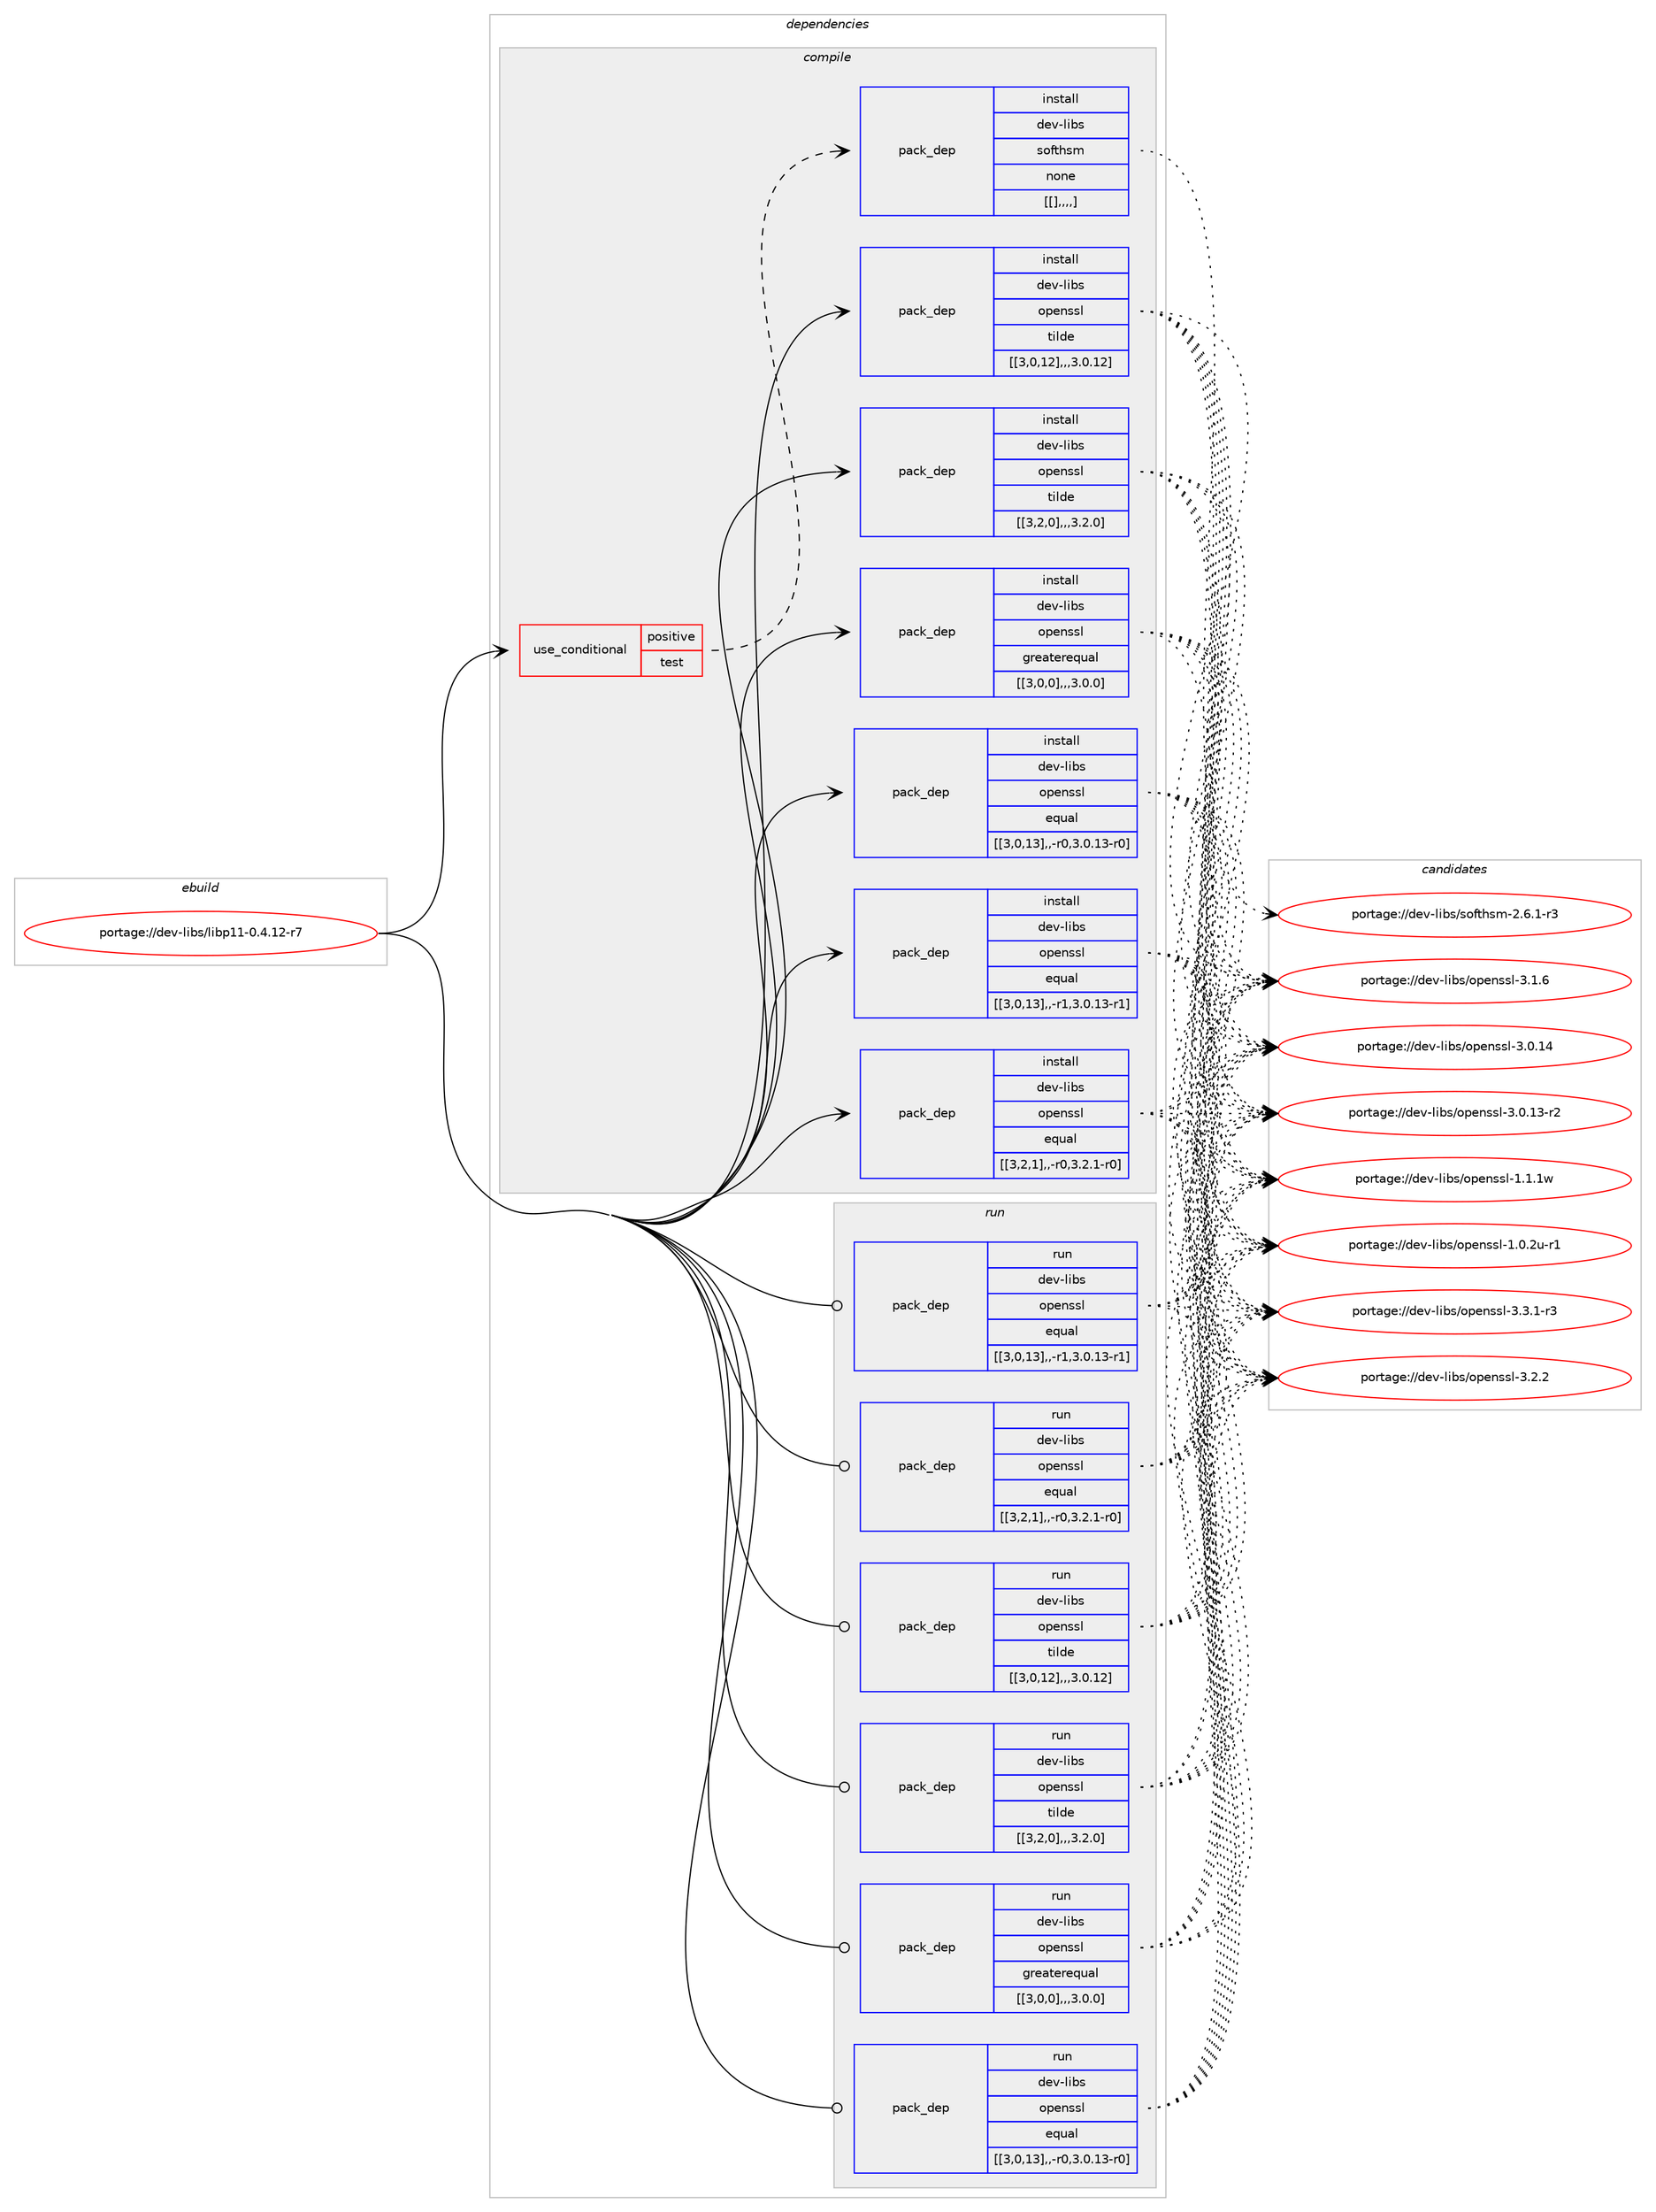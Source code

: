 digraph prolog {

# *************
# Graph options
# *************

newrank=true;
concentrate=true;
compound=true;
graph [rankdir=LR,fontname=Helvetica,fontsize=10,ranksep=1.5];#, ranksep=2.5, nodesep=0.2];
edge  [arrowhead=vee];
node  [fontname=Helvetica,fontsize=10];

# **********
# The ebuild
# **********

subgraph cluster_leftcol {
color=gray;
label=<<i>ebuild</i>>;
id [label="portage://dev-libs/libp11-0.4.12-r7", color=red, width=4, href="../dev-libs/libp11-0.4.12-r7.svg"];
}

# ****************
# The dependencies
# ****************

subgraph cluster_midcol {
color=gray;
label=<<i>dependencies</i>>;
subgraph cluster_compile {
fillcolor="#eeeeee";
style=filled;
label=<<i>compile</i>>;
subgraph cond27474 {
dependency111552 [label=<<TABLE BORDER="0" CELLBORDER="1" CELLSPACING="0" CELLPADDING="4"><TR><TD ROWSPAN="3" CELLPADDING="10">use_conditional</TD></TR><TR><TD>positive</TD></TR><TR><TD>test</TD></TR></TABLE>>, shape=none, color=red];
subgraph pack82914 {
dependency111553 [label=<<TABLE BORDER="0" CELLBORDER="1" CELLSPACING="0" CELLPADDING="4" WIDTH="220"><TR><TD ROWSPAN="6" CELLPADDING="30">pack_dep</TD></TR><TR><TD WIDTH="110">install</TD></TR><TR><TD>dev-libs</TD></TR><TR><TD>softhsm</TD></TR><TR><TD>none</TD></TR><TR><TD>[[],,,,]</TD></TR></TABLE>>, shape=none, color=blue];
}
dependency111552:e -> dependency111553:w [weight=20,style="dashed",arrowhead="vee"];
}
id:e -> dependency111552:w [weight=20,style="solid",arrowhead="vee"];
subgraph pack82915 {
dependency111554 [label=<<TABLE BORDER="0" CELLBORDER="1" CELLSPACING="0" CELLPADDING="4" WIDTH="220"><TR><TD ROWSPAN="6" CELLPADDING="30">pack_dep</TD></TR><TR><TD WIDTH="110">install</TD></TR><TR><TD>dev-libs</TD></TR><TR><TD>openssl</TD></TR><TR><TD>greaterequal</TD></TR><TR><TD>[[3,0,0],,,3.0.0]</TD></TR></TABLE>>, shape=none, color=blue];
}
id:e -> dependency111554:w [weight=20,style="solid",arrowhead="vee"];
subgraph pack82916 {
dependency111555 [label=<<TABLE BORDER="0" CELLBORDER="1" CELLSPACING="0" CELLPADDING="4" WIDTH="220"><TR><TD ROWSPAN="6" CELLPADDING="30">pack_dep</TD></TR><TR><TD WIDTH="110">install</TD></TR><TR><TD>dev-libs</TD></TR><TR><TD>openssl</TD></TR><TR><TD>equal</TD></TR><TR><TD>[[3,0,13],,-r0,3.0.13-r0]</TD></TR></TABLE>>, shape=none, color=blue];
}
id:e -> dependency111555:w [weight=20,style="solid",arrowhead="vee"];
subgraph pack82917 {
dependency111556 [label=<<TABLE BORDER="0" CELLBORDER="1" CELLSPACING="0" CELLPADDING="4" WIDTH="220"><TR><TD ROWSPAN="6" CELLPADDING="30">pack_dep</TD></TR><TR><TD WIDTH="110">install</TD></TR><TR><TD>dev-libs</TD></TR><TR><TD>openssl</TD></TR><TR><TD>equal</TD></TR><TR><TD>[[3,0,13],,-r1,3.0.13-r1]</TD></TR></TABLE>>, shape=none, color=blue];
}
id:e -> dependency111556:w [weight=20,style="solid",arrowhead="vee"];
subgraph pack82918 {
dependency111557 [label=<<TABLE BORDER="0" CELLBORDER="1" CELLSPACING="0" CELLPADDING="4" WIDTH="220"><TR><TD ROWSPAN="6" CELLPADDING="30">pack_dep</TD></TR><TR><TD WIDTH="110">install</TD></TR><TR><TD>dev-libs</TD></TR><TR><TD>openssl</TD></TR><TR><TD>equal</TD></TR><TR><TD>[[3,2,1],,-r0,3.2.1-r0]</TD></TR></TABLE>>, shape=none, color=blue];
}
id:e -> dependency111557:w [weight=20,style="solid",arrowhead="vee"];
subgraph pack82919 {
dependency111558 [label=<<TABLE BORDER="0" CELLBORDER="1" CELLSPACING="0" CELLPADDING="4" WIDTH="220"><TR><TD ROWSPAN="6" CELLPADDING="30">pack_dep</TD></TR><TR><TD WIDTH="110">install</TD></TR><TR><TD>dev-libs</TD></TR><TR><TD>openssl</TD></TR><TR><TD>tilde</TD></TR><TR><TD>[[3,0,12],,,3.0.12]</TD></TR></TABLE>>, shape=none, color=blue];
}
id:e -> dependency111558:w [weight=20,style="solid",arrowhead="vee"];
subgraph pack82920 {
dependency111559 [label=<<TABLE BORDER="0" CELLBORDER="1" CELLSPACING="0" CELLPADDING="4" WIDTH="220"><TR><TD ROWSPAN="6" CELLPADDING="30">pack_dep</TD></TR><TR><TD WIDTH="110">install</TD></TR><TR><TD>dev-libs</TD></TR><TR><TD>openssl</TD></TR><TR><TD>tilde</TD></TR><TR><TD>[[3,2,0],,,3.2.0]</TD></TR></TABLE>>, shape=none, color=blue];
}
id:e -> dependency111559:w [weight=20,style="solid",arrowhead="vee"];
}
subgraph cluster_compileandrun {
fillcolor="#eeeeee";
style=filled;
label=<<i>compile and run</i>>;
}
subgraph cluster_run {
fillcolor="#eeeeee";
style=filled;
label=<<i>run</i>>;
subgraph pack82921 {
dependency111560 [label=<<TABLE BORDER="0" CELLBORDER="1" CELLSPACING="0" CELLPADDING="4" WIDTH="220"><TR><TD ROWSPAN="6" CELLPADDING="30">pack_dep</TD></TR><TR><TD WIDTH="110">run</TD></TR><TR><TD>dev-libs</TD></TR><TR><TD>openssl</TD></TR><TR><TD>greaterequal</TD></TR><TR><TD>[[3,0,0],,,3.0.0]</TD></TR></TABLE>>, shape=none, color=blue];
}
id:e -> dependency111560:w [weight=20,style="solid",arrowhead="odot"];
subgraph pack82922 {
dependency111561 [label=<<TABLE BORDER="0" CELLBORDER="1" CELLSPACING="0" CELLPADDING="4" WIDTH="220"><TR><TD ROWSPAN="6" CELLPADDING="30">pack_dep</TD></TR><TR><TD WIDTH="110">run</TD></TR><TR><TD>dev-libs</TD></TR><TR><TD>openssl</TD></TR><TR><TD>equal</TD></TR><TR><TD>[[3,0,13],,-r0,3.0.13-r0]</TD></TR></TABLE>>, shape=none, color=blue];
}
id:e -> dependency111561:w [weight=20,style="solid",arrowhead="odot"];
subgraph pack82923 {
dependency111562 [label=<<TABLE BORDER="0" CELLBORDER="1" CELLSPACING="0" CELLPADDING="4" WIDTH="220"><TR><TD ROWSPAN="6" CELLPADDING="30">pack_dep</TD></TR><TR><TD WIDTH="110">run</TD></TR><TR><TD>dev-libs</TD></TR><TR><TD>openssl</TD></TR><TR><TD>equal</TD></TR><TR><TD>[[3,0,13],,-r1,3.0.13-r1]</TD></TR></TABLE>>, shape=none, color=blue];
}
id:e -> dependency111562:w [weight=20,style="solid",arrowhead="odot"];
subgraph pack82924 {
dependency111563 [label=<<TABLE BORDER="0" CELLBORDER="1" CELLSPACING="0" CELLPADDING="4" WIDTH="220"><TR><TD ROWSPAN="6" CELLPADDING="30">pack_dep</TD></TR><TR><TD WIDTH="110">run</TD></TR><TR><TD>dev-libs</TD></TR><TR><TD>openssl</TD></TR><TR><TD>equal</TD></TR><TR><TD>[[3,2,1],,-r0,3.2.1-r0]</TD></TR></TABLE>>, shape=none, color=blue];
}
id:e -> dependency111563:w [weight=20,style="solid",arrowhead="odot"];
subgraph pack82925 {
dependency111564 [label=<<TABLE BORDER="0" CELLBORDER="1" CELLSPACING="0" CELLPADDING="4" WIDTH="220"><TR><TD ROWSPAN="6" CELLPADDING="30">pack_dep</TD></TR><TR><TD WIDTH="110">run</TD></TR><TR><TD>dev-libs</TD></TR><TR><TD>openssl</TD></TR><TR><TD>tilde</TD></TR><TR><TD>[[3,0,12],,,3.0.12]</TD></TR></TABLE>>, shape=none, color=blue];
}
id:e -> dependency111564:w [weight=20,style="solid",arrowhead="odot"];
subgraph pack82926 {
dependency111565 [label=<<TABLE BORDER="0" CELLBORDER="1" CELLSPACING="0" CELLPADDING="4" WIDTH="220"><TR><TD ROWSPAN="6" CELLPADDING="30">pack_dep</TD></TR><TR><TD WIDTH="110">run</TD></TR><TR><TD>dev-libs</TD></TR><TR><TD>openssl</TD></TR><TR><TD>tilde</TD></TR><TR><TD>[[3,2,0],,,3.2.0]</TD></TR></TABLE>>, shape=none, color=blue];
}
id:e -> dependency111565:w [weight=20,style="solid",arrowhead="odot"];
}
}

# **************
# The candidates
# **************

subgraph cluster_choices {
rank=same;
color=gray;
label=<<i>candidates</i>>;

subgraph choice82914 {
color=black;
nodesep=1;
choice1001011184510810598115471151111021161041151094550465446494511451 [label="portage://dev-libs/softhsm-2.6.1-r3", color=red, width=4,href="../dev-libs/softhsm-2.6.1-r3.svg"];
dependency111553:e -> choice1001011184510810598115471151111021161041151094550465446494511451:w [style=dotted,weight="100"];
}
subgraph choice82915 {
color=black;
nodesep=1;
choice1001011184510810598115471111121011101151151084551465146494511451 [label="portage://dev-libs/openssl-3.3.1-r3", color=red, width=4,href="../dev-libs/openssl-3.3.1-r3.svg"];
choice100101118451081059811547111112101110115115108455146504650 [label="portage://dev-libs/openssl-3.2.2", color=red, width=4,href="../dev-libs/openssl-3.2.2.svg"];
choice100101118451081059811547111112101110115115108455146494654 [label="portage://dev-libs/openssl-3.1.6", color=red, width=4,href="../dev-libs/openssl-3.1.6.svg"];
choice10010111845108105981154711111210111011511510845514648464952 [label="portage://dev-libs/openssl-3.0.14", color=red, width=4,href="../dev-libs/openssl-3.0.14.svg"];
choice100101118451081059811547111112101110115115108455146484649514511450 [label="portage://dev-libs/openssl-3.0.13-r2", color=red, width=4,href="../dev-libs/openssl-3.0.13-r2.svg"];
choice100101118451081059811547111112101110115115108454946494649119 [label="portage://dev-libs/openssl-1.1.1w", color=red, width=4,href="../dev-libs/openssl-1.1.1w.svg"];
choice1001011184510810598115471111121011101151151084549464846501174511449 [label="portage://dev-libs/openssl-1.0.2u-r1", color=red, width=4,href="../dev-libs/openssl-1.0.2u-r1.svg"];
dependency111554:e -> choice1001011184510810598115471111121011101151151084551465146494511451:w [style=dotted,weight="100"];
dependency111554:e -> choice100101118451081059811547111112101110115115108455146504650:w [style=dotted,weight="100"];
dependency111554:e -> choice100101118451081059811547111112101110115115108455146494654:w [style=dotted,weight="100"];
dependency111554:e -> choice10010111845108105981154711111210111011511510845514648464952:w [style=dotted,weight="100"];
dependency111554:e -> choice100101118451081059811547111112101110115115108455146484649514511450:w [style=dotted,weight="100"];
dependency111554:e -> choice100101118451081059811547111112101110115115108454946494649119:w [style=dotted,weight="100"];
dependency111554:e -> choice1001011184510810598115471111121011101151151084549464846501174511449:w [style=dotted,weight="100"];
}
subgraph choice82916 {
color=black;
nodesep=1;
choice1001011184510810598115471111121011101151151084551465146494511451 [label="portage://dev-libs/openssl-3.3.1-r3", color=red, width=4,href="../dev-libs/openssl-3.3.1-r3.svg"];
choice100101118451081059811547111112101110115115108455146504650 [label="portage://dev-libs/openssl-3.2.2", color=red, width=4,href="../dev-libs/openssl-3.2.2.svg"];
choice100101118451081059811547111112101110115115108455146494654 [label="portage://dev-libs/openssl-3.1.6", color=red, width=4,href="../dev-libs/openssl-3.1.6.svg"];
choice10010111845108105981154711111210111011511510845514648464952 [label="portage://dev-libs/openssl-3.0.14", color=red, width=4,href="../dev-libs/openssl-3.0.14.svg"];
choice100101118451081059811547111112101110115115108455146484649514511450 [label="portage://dev-libs/openssl-3.0.13-r2", color=red, width=4,href="../dev-libs/openssl-3.0.13-r2.svg"];
choice100101118451081059811547111112101110115115108454946494649119 [label="portage://dev-libs/openssl-1.1.1w", color=red, width=4,href="../dev-libs/openssl-1.1.1w.svg"];
choice1001011184510810598115471111121011101151151084549464846501174511449 [label="portage://dev-libs/openssl-1.0.2u-r1", color=red, width=4,href="../dev-libs/openssl-1.0.2u-r1.svg"];
dependency111555:e -> choice1001011184510810598115471111121011101151151084551465146494511451:w [style=dotted,weight="100"];
dependency111555:e -> choice100101118451081059811547111112101110115115108455146504650:w [style=dotted,weight="100"];
dependency111555:e -> choice100101118451081059811547111112101110115115108455146494654:w [style=dotted,weight="100"];
dependency111555:e -> choice10010111845108105981154711111210111011511510845514648464952:w [style=dotted,weight="100"];
dependency111555:e -> choice100101118451081059811547111112101110115115108455146484649514511450:w [style=dotted,weight="100"];
dependency111555:e -> choice100101118451081059811547111112101110115115108454946494649119:w [style=dotted,weight="100"];
dependency111555:e -> choice1001011184510810598115471111121011101151151084549464846501174511449:w [style=dotted,weight="100"];
}
subgraph choice82917 {
color=black;
nodesep=1;
choice1001011184510810598115471111121011101151151084551465146494511451 [label="portage://dev-libs/openssl-3.3.1-r3", color=red, width=4,href="../dev-libs/openssl-3.3.1-r3.svg"];
choice100101118451081059811547111112101110115115108455146504650 [label="portage://dev-libs/openssl-3.2.2", color=red, width=4,href="../dev-libs/openssl-3.2.2.svg"];
choice100101118451081059811547111112101110115115108455146494654 [label="portage://dev-libs/openssl-3.1.6", color=red, width=4,href="../dev-libs/openssl-3.1.6.svg"];
choice10010111845108105981154711111210111011511510845514648464952 [label="portage://dev-libs/openssl-3.0.14", color=red, width=4,href="../dev-libs/openssl-3.0.14.svg"];
choice100101118451081059811547111112101110115115108455146484649514511450 [label="portage://dev-libs/openssl-3.0.13-r2", color=red, width=4,href="../dev-libs/openssl-3.0.13-r2.svg"];
choice100101118451081059811547111112101110115115108454946494649119 [label="portage://dev-libs/openssl-1.1.1w", color=red, width=4,href="../dev-libs/openssl-1.1.1w.svg"];
choice1001011184510810598115471111121011101151151084549464846501174511449 [label="portage://dev-libs/openssl-1.0.2u-r1", color=red, width=4,href="../dev-libs/openssl-1.0.2u-r1.svg"];
dependency111556:e -> choice1001011184510810598115471111121011101151151084551465146494511451:w [style=dotted,weight="100"];
dependency111556:e -> choice100101118451081059811547111112101110115115108455146504650:w [style=dotted,weight="100"];
dependency111556:e -> choice100101118451081059811547111112101110115115108455146494654:w [style=dotted,weight="100"];
dependency111556:e -> choice10010111845108105981154711111210111011511510845514648464952:w [style=dotted,weight="100"];
dependency111556:e -> choice100101118451081059811547111112101110115115108455146484649514511450:w [style=dotted,weight="100"];
dependency111556:e -> choice100101118451081059811547111112101110115115108454946494649119:w [style=dotted,weight="100"];
dependency111556:e -> choice1001011184510810598115471111121011101151151084549464846501174511449:w [style=dotted,weight="100"];
}
subgraph choice82918 {
color=black;
nodesep=1;
choice1001011184510810598115471111121011101151151084551465146494511451 [label="portage://dev-libs/openssl-3.3.1-r3", color=red, width=4,href="../dev-libs/openssl-3.3.1-r3.svg"];
choice100101118451081059811547111112101110115115108455146504650 [label="portage://dev-libs/openssl-3.2.2", color=red, width=4,href="../dev-libs/openssl-3.2.2.svg"];
choice100101118451081059811547111112101110115115108455146494654 [label="portage://dev-libs/openssl-3.1.6", color=red, width=4,href="../dev-libs/openssl-3.1.6.svg"];
choice10010111845108105981154711111210111011511510845514648464952 [label="portage://dev-libs/openssl-3.0.14", color=red, width=4,href="../dev-libs/openssl-3.0.14.svg"];
choice100101118451081059811547111112101110115115108455146484649514511450 [label="portage://dev-libs/openssl-3.0.13-r2", color=red, width=4,href="../dev-libs/openssl-3.0.13-r2.svg"];
choice100101118451081059811547111112101110115115108454946494649119 [label="portage://dev-libs/openssl-1.1.1w", color=red, width=4,href="../dev-libs/openssl-1.1.1w.svg"];
choice1001011184510810598115471111121011101151151084549464846501174511449 [label="portage://dev-libs/openssl-1.0.2u-r1", color=red, width=4,href="../dev-libs/openssl-1.0.2u-r1.svg"];
dependency111557:e -> choice1001011184510810598115471111121011101151151084551465146494511451:w [style=dotted,weight="100"];
dependency111557:e -> choice100101118451081059811547111112101110115115108455146504650:w [style=dotted,weight="100"];
dependency111557:e -> choice100101118451081059811547111112101110115115108455146494654:w [style=dotted,weight="100"];
dependency111557:e -> choice10010111845108105981154711111210111011511510845514648464952:w [style=dotted,weight="100"];
dependency111557:e -> choice100101118451081059811547111112101110115115108455146484649514511450:w [style=dotted,weight="100"];
dependency111557:e -> choice100101118451081059811547111112101110115115108454946494649119:w [style=dotted,weight="100"];
dependency111557:e -> choice1001011184510810598115471111121011101151151084549464846501174511449:w [style=dotted,weight="100"];
}
subgraph choice82919 {
color=black;
nodesep=1;
choice1001011184510810598115471111121011101151151084551465146494511451 [label="portage://dev-libs/openssl-3.3.1-r3", color=red, width=4,href="../dev-libs/openssl-3.3.1-r3.svg"];
choice100101118451081059811547111112101110115115108455146504650 [label="portage://dev-libs/openssl-3.2.2", color=red, width=4,href="../dev-libs/openssl-3.2.2.svg"];
choice100101118451081059811547111112101110115115108455146494654 [label="portage://dev-libs/openssl-3.1.6", color=red, width=4,href="../dev-libs/openssl-3.1.6.svg"];
choice10010111845108105981154711111210111011511510845514648464952 [label="portage://dev-libs/openssl-3.0.14", color=red, width=4,href="../dev-libs/openssl-3.0.14.svg"];
choice100101118451081059811547111112101110115115108455146484649514511450 [label="portage://dev-libs/openssl-3.0.13-r2", color=red, width=4,href="../dev-libs/openssl-3.0.13-r2.svg"];
choice100101118451081059811547111112101110115115108454946494649119 [label="portage://dev-libs/openssl-1.1.1w", color=red, width=4,href="../dev-libs/openssl-1.1.1w.svg"];
choice1001011184510810598115471111121011101151151084549464846501174511449 [label="portage://dev-libs/openssl-1.0.2u-r1", color=red, width=4,href="../dev-libs/openssl-1.0.2u-r1.svg"];
dependency111558:e -> choice1001011184510810598115471111121011101151151084551465146494511451:w [style=dotted,weight="100"];
dependency111558:e -> choice100101118451081059811547111112101110115115108455146504650:w [style=dotted,weight="100"];
dependency111558:e -> choice100101118451081059811547111112101110115115108455146494654:w [style=dotted,weight="100"];
dependency111558:e -> choice10010111845108105981154711111210111011511510845514648464952:w [style=dotted,weight="100"];
dependency111558:e -> choice100101118451081059811547111112101110115115108455146484649514511450:w [style=dotted,weight="100"];
dependency111558:e -> choice100101118451081059811547111112101110115115108454946494649119:w [style=dotted,weight="100"];
dependency111558:e -> choice1001011184510810598115471111121011101151151084549464846501174511449:w [style=dotted,weight="100"];
}
subgraph choice82920 {
color=black;
nodesep=1;
choice1001011184510810598115471111121011101151151084551465146494511451 [label="portage://dev-libs/openssl-3.3.1-r3", color=red, width=4,href="../dev-libs/openssl-3.3.1-r3.svg"];
choice100101118451081059811547111112101110115115108455146504650 [label="portage://dev-libs/openssl-3.2.2", color=red, width=4,href="../dev-libs/openssl-3.2.2.svg"];
choice100101118451081059811547111112101110115115108455146494654 [label="portage://dev-libs/openssl-3.1.6", color=red, width=4,href="../dev-libs/openssl-3.1.6.svg"];
choice10010111845108105981154711111210111011511510845514648464952 [label="portage://dev-libs/openssl-3.0.14", color=red, width=4,href="../dev-libs/openssl-3.0.14.svg"];
choice100101118451081059811547111112101110115115108455146484649514511450 [label="portage://dev-libs/openssl-3.0.13-r2", color=red, width=4,href="../dev-libs/openssl-3.0.13-r2.svg"];
choice100101118451081059811547111112101110115115108454946494649119 [label="portage://dev-libs/openssl-1.1.1w", color=red, width=4,href="../dev-libs/openssl-1.1.1w.svg"];
choice1001011184510810598115471111121011101151151084549464846501174511449 [label="portage://dev-libs/openssl-1.0.2u-r1", color=red, width=4,href="../dev-libs/openssl-1.0.2u-r1.svg"];
dependency111559:e -> choice1001011184510810598115471111121011101151151084551465146494511451:w [style=dotted,weight="100"];
dependency111559:e -> choice100101118451081059811547111112101110115115108455146504650:w [style=dotted,weight="100"];
dependency111559:e -> choice100101118451081059811547111112101110115115108455146494654:w [style=dotted,weight="100"];
dependency111559:e -> choice10010111845108105981154711111210111011511510845514648464952:w [style=dotted,weight="100"];
dependency111559:e -> choice100101118451081059811547111112101110115115108455146484649514511450:w [style=dotted,weight="100"];
dependency111559:e -> choice100101118451081059811547111112101110115115108454946494649119:w [style=dotted,weight="100"];
dependency111559:e -> choice1001011184510810598115471111121011101151151084549464846501174511449:w [style=dotted,weight="100"];
}
subgraph choice82921 {
color=black;
nodesep=1;
choice1001011184510810598115471111121011101151151084551465146494511451 [label="portage://dev-libs/openssl-3.3.1-r3", color=red, width=4,href="../dev-libs/openssl-3.3.1-r3.svg"];
choice100101118451081059811547111112101110115115108455146504650 [label="portage://dev-libs/openssl-3.2.2", color=red, width=4,href="../dev-libs/openssl-3.2.2.svg"];
choice100101118451081059811547111112101110115115108455146494654 [label="portage://dev-libs/openssl-3.1.6", color=red, width=4,href="../dev-libs/openssl-3.1.6.svg"];
choice10010111845108105981154711111210111011511510845514648464952 [label="portage://dev-libs/openssl-3.0.14", color=red, width=4,href="../dev-libs/openssl-3.0.14.svg"];
choice100101118451081059811547111112101110115115108455146484649514511450 [label="portage://dev-libs/openssl-3.0.13-r2", color=red, width=4,href="../dev-libs/openssl-3.0.13-r2.svg"];
choice100101118451081059811547111112101110115115108454946494649119 [label="portage://dev-libs/openssl-1.1.1w", color=red, width=4,href="../dev-libs/openssl-1.1.1w.svg"];
choice1001011184510810598115471111121011101151151084549464846501174511449 [label="portage://dev-libs/openssl-1.0.2u-r1", color=red, width=4,href="../dev-libs/openssl-1.0.2u-r1.svg"];
dependency111560:e -> choice1001011184510810598115471111121011101151151084551465146494511451:w [style=dotted,weight="100"];
dependency111560:e -> choice100101118451081059811547111112101110115115108455146504650:w [style=dotted,weight="100"];
dependency111560:e -> choice100101118451081059811547111112101110115115108455146494654:w [style=dotted,weight="100"];
dependency111560:e -> choice10010111845108105981154711111210111011511510845514648464952:w [style=dotted,weight="100"];
dependency111560:e -> choice100101118451081059811547111112101110115115108455146484649514511450:w [style=dotted,weight="100"];
dependency111560:e -> choice100101118451081059811547111112101110115115108454946494649119:w [style=dotted,weight="100"];
dependency111560:e -> choice1001011184510810598115471111121011101151151084549464846501174511449:w [style=dotted,weight="100"];
}
subgraph choice82922 {
color=black;
nodesep=1;
choice1001011184510810598115471111121011101151151084551465146494511451 [label="portage://dev-libs/openssl-3.3.1-r3", color=red, width=4,href="../dev-libs/openssl-3.3.1-r3.svg"];
choice100101118451081059811547111112101110115115108455146504650 [label="portage://dev-libs/openssl-3.2.2", color=red, width=4,href="../dev-libs/openssl-3.2.2.svg"];
choice100101118451081059811547111112101110115115108455146494654 [label="portage://dev-libs/openssl-3.1.6", color=red, width=4,href="../dev-libs/openssl-3.1.6.svg"];
choice10010111845108105981154711111210111011511510845514648464952 [label="portage://dev-libs/openssl-3.0.14", color=red, width=4,href="../dev-libs/openssl-3.0.14.svg"];
choice100101118451081059811547111112101110115115108455146484649514511450 [label="portage://dev-libs/openssl-3.0.13-r2", color=red, width=4,href="../dev-libs/openssl-3.0.13-r2.svg"];
choice100101118451081059811547111112101110115115108454946494649119 [label="portage://dev-libs/openssl-1.1.1w", color=red, width=4,href="../dev-libs/openssl-1.1.1w.svg"];
choice1001011184510810598115471111121011101151151084549464846501174511449 [label="portage://dev-libs/openssl-1.0.2u-r1", color=red, width=4,href="../dev-libs/openssl-1.0.2u-r1.svg"];
dependency111561:e -> choice1001011184510810598115471111121011101151151084551465146494511451:w [style=dotted,weight="100"];
dependency111561:e -> choice100101118451081059811547111112101110115115108455146504650:w [style=dotted,weight="100"];
dependency111561:e -> choice100101118451081059811547111112101110115115108455146494654:w [style=dotted,weight="100"];
dependency111561:e -> choice10010111845108105981154711111210111011511510845514648464952:w [style=dotted,weight="100"];
dependency111561:e -> choice100101118451081059811547111112101110115115108455146484649514511450:w [style=dotted,weight="100"];
dependency111561:e -> choice100101118451081059811547111112101110115115108454946494649119:w [style=dotted,weight="100"];
dependency111561:e -> choice1001011184510810598115471111121011101151151084549464846501174511449:w [style=dotted,weight="100"];
}
subgraph choice82923 {
color=black;
nodesep=1;
choice1001011184510810598115471111121011101151151084551465146494511451 [label="portage://dev-libs/openssl-3.3.1-r3", color=red, width=4,href="../dev-libs/openssl-3.3.1-r3.svg"];
choice100101118451081059811547111112101110115115108455146504650 [label="portage://dev-libs/openssl-3.2.2", color=red, width=4,href="../dev-libs/openssl-3.2.2.svg"];
choice100101118451081059811547111112101110115115108455146494654 [label="portage://dev-libs/openssl-3.1.6", color=red, width=4,href="../dev-libs/openssl-3.1.6.svg"];
choice10010111845108105981154711111210111011511510845514648464952 [label="portage://dev-libs/openssl-3.0.14", color=red, width=4,href="../dev-libs/openssl-3.0.14.svg"];
choice100101118451081059811547111112101110115115108455146484649514511450 [label="portage://dev-libs/openssl-3.0.13-r2", color=red, width=4,href="../dev-libs/openssl-3.0.13-r2.svg"];
choice100101118451081059811547111112101110115115108454946494649119 [label="portage://dev-libs/openssl-1.1.1w", color=red, width=4,href="../dev-libs/openssl-1.1.1w.svg"];
choice1001011184510810598115471111121011101151151084549464846501174511449 [label="portage://dev-libs/openssl-1.0.2u-r1", color=red, width=4,href="../dev-libs/openssl-1.0.2u-r1.svg"];
dependency111562:e -> choice1001011184510810598115471111121011101151151084551465146494511451:w [style=dotted,weight="100"];
dependency111562:e -> choice100101118451081059811547111112101110115115108455146504650:w [style=dotted,weight="100"];
dependency111562:e -> choice100101118451081059811547111112101110115115108455146494654:w [style=dotted,weight="100"];
dependency111562:e -> choice10010111845108105981154711111210111011511510845514648464952:w [style=dotted,weight="100"];
dependency111562:e -> choice100101118451081059811547111112101110115115108455146484649514511450:w [style=dotted,weight="100"];
dependency111562:e -> choice100101118451081059811547111112101110115115108454946494649119:w [style=dotted,weight="100"];
dependency111562:e -> choice1001011184510810598115471111121011101151151084549464846501174511449:w [style=dotted,weight="100"];
}
subgraph choice82924 {
color=black;
nodesep=1;
choice1001011184510810598115471111121011101151151084551465146494511451 [label="portage://dev-libs/openssl-3.3.1-r3", color=red, width=4,href="../dev-libs/openssl-3.3.1-r3.svg"];
choice100101118451081059811547111112101110115115108455146504650 [label="portage://dev-libs/openssl-3.2.2", color=red, width=4,href="../dev-libs/openssl-3.2.2.svg"];
choice100101118451081059811547111112101110115115108455146494654 [label="portage://dev-libs/openssl-3.1.6", color=red, width=4,href="../dev-libs/openssl-3.1.6.svg"];
choice10010111845108105981154711111210111011511510845514648464952 [label="portage://dev-libs/openssl-3.0.14", color=red, width=4,href="../dev-libs/openssl-3.0.14.svg"];
choice100101118451081059811547111112101110115115108455146484649514511450 [label="portage://dev-libs/openssl-3.0.13-r2", color=red, width=4,href="../dev-libs/openssl-3.0.13-r2.svg"];
choice100101118451081059811547111112101110115115108454946494649119 [label="portage://dev-libs/openssl-1.1.1w", color=red, width=4,href="../dev-libs/openssl-1.1.1w.svg"];
choice1001011184510810598115471111121011101151151084549464846501174511449 [label="portage://dev-libs/openssl-1.0.2u-r1", color=red, width=4,href="../dev-libs/openssl-1.0.2u-r1.svg"];
dependency111563:e -> choice1001011184510810598115471111121011101151151084551465146494511451:w [style=dotted,weight="100"];
dependency111563:e -> choice100101118451081059811547111112101110115115108455146504650:w [style=dotted,weight="100"];
dependency111563:e -> choice100101118451081059811547111112101110115115108455146494654:w [style=dotted,weight="100"];
dependency111563:e -> choice10010111845108105981154711111210111011511510845514648464952:w [style=dotted,weight="100"];
dependency111563:e -> choice100101118451081059811547111112101110115115108455146484649514511450:w [style=dotted,weight="100"];
dependency111563:e -> choice100101118451081059811547111112101110115115108454946494649119:w [style=dotted,weight="100"];
dependency111563:e -> choice1001011184510810598115471111121011101151151084549464846501174511449:w [style=dotted,weight="100"];
}
subgraph choice82925 {
color=black;
nodesep=1;
choice1001011184510810598115471111121011101151151084551465146494511451 [label="portage://dev-libs/openssl-3.3.1-r3", color=red, width=4,href="../dev-libs/openssl-3.3.1-r3.svg"];
choice100101118451081059811547111112101110115115108455146504650 [label="portage://dev-libs/openssl-3.2.2", color=red, width=4,href="../dev-libs/openssl-3.2.2.svg"];
choice100101118451081059811547111112101110115115108455146494654 [label="portage://dev-libs/openssl-3.1.6", color=red, width=4,href="../dev-libs/openssl-3.1.6.svg"];
choice10010111845108105981154711111210111011511510845514648464952 [label="portage://dev-libs/openssl-3.0.14", color=red, width=4,href="../dev-libs/openssl-3.0.14.svg"];
choice100101118451081059811547111112101110115115108455146484649514511450 [label="portage://dev-libs/openssl-3.0.13-r2", color=red, width=4,href="../dev-libs/openssl-3.0.13-r2.svg"];
choice100101118451081059811547111112101110115115108454946494649119 [label="portage://dev-libs/openssl-1.1.1w", color=red, width=4,href="../dev-libs/openssl-1.1.1w.svg"];
choice1001011184510810598115471111121011101151151084549464846501174511449 [label="portage://dev-libs/openssl-1.0.2u-r1", color=red, width=4,href="../dev-libs/openssl-1.0.2u-r1.svg"];
dependency111564:e -> choice1001011184510810598115471111121011101151151084551465146494511451:w [style=dotted,weight="100"];
dependency111564:e -> choice100101118451081059811547111112101110115115108455146504650:w [style=dotted,weight="100"];
dependency111564:e -> choice100101118451081059811547111112101110115115108455146494654:w [style=dotted,weight="100"];
dependency111564:e -> choice10010111845108105981154711111210111011511510845514648464952:w [style=dotted,weight="100"];
dependency111564:e -> choice100101118451081059811547111112101110115115108455146484649514511450:w [style=dotted,weight="100"];
dependency111564:e -> choice100101118451081059811547111112101110115115108454946494649119:w [style=dotted,weight="100"];
dependency111564:e -> choice1001011184510810598115471111121011101151151084549464846501174511449:w [style=dotted,weight="100"];
}
subgraph choice82926 {
color=black;
nodesep=1;
choice1001011184510810598115471111121011101151151084551465146494511451 [label="portage://dev-libs/openssl-3.3.1-r3", color=red, width=4,href="../dev-libs/openssl-3.3.1-r3.svg"];
choice100101118451081059811547111112101110115115108455146504650 [label="portage://dev-libs/openssl-3.2.2", color=red, width=4,href="../dev-libs/openssl-3.2.2.svg"];
choice100101118451081059811547111112101110115115108455146494654 [label="portage://dev-libs/openssl-3.1.6", color=red, width=4,href="../dev-libs/openssl-3.1.6.svg"];
choice10010111845108105981154711111210111011511510845514648464952 [label="portage://dev-libs/openssl-3.0.14", color=red, width=4,href="../dev-libs/openssl-3.0.14.svg"];
choice100101118451081059811547111112101110115115108455146484649514511450 [label="portage://dev-libs/openssl-3.0.13-r2", color=red, width=4,href="../dev-libs/openssl-3.0.13-r2.svg"];
choice100101118451081059811547111112101110115115108454946494649119 [label="portage://dev-libs/openssl-1.1.1w", color=red, width=4,href="../dev-libs/openssl-1.1.1w.svg"];
choice1001011184510810598115471111121011101151151084549464846501174511449 [label="portage://dev-libs/openssl-1.0.2u-r1", color=red, width=4,href="../dev-libs/openssl-1.0.2u-r1.svg"];
dependency111565:e -> choice1001011184510810598115471111121011101151151084551465146494511451:w [style=dotted,weight="100"];
dependency111565:e -> choice100101118451081059811547111112101110115115108455146504650:w [style=dotted,weight="100"];
dependency111565:e -> choice100101118451081059811547111112101110115115108455146494654:w [style=dotted,weight="100"];
dependency111565:e -> choice10010111845108105981154711111210111011511510845514648464952:w [style=dotted,weight="100"];
dependency111565:e -> choice100101118451081059811547111112101110115115108455146484649514511450:w [style=dotted,weight="100"];
dependency111565:e -> choice100101118451081059811547111112101110115115108454946494649119:w [style=dotted,weight="100"];
dependency111565:e -> choice1001011184510810598115471111121011101151151084549464846501174511449:w [style=dotted,weight="100"];
}
}

}
